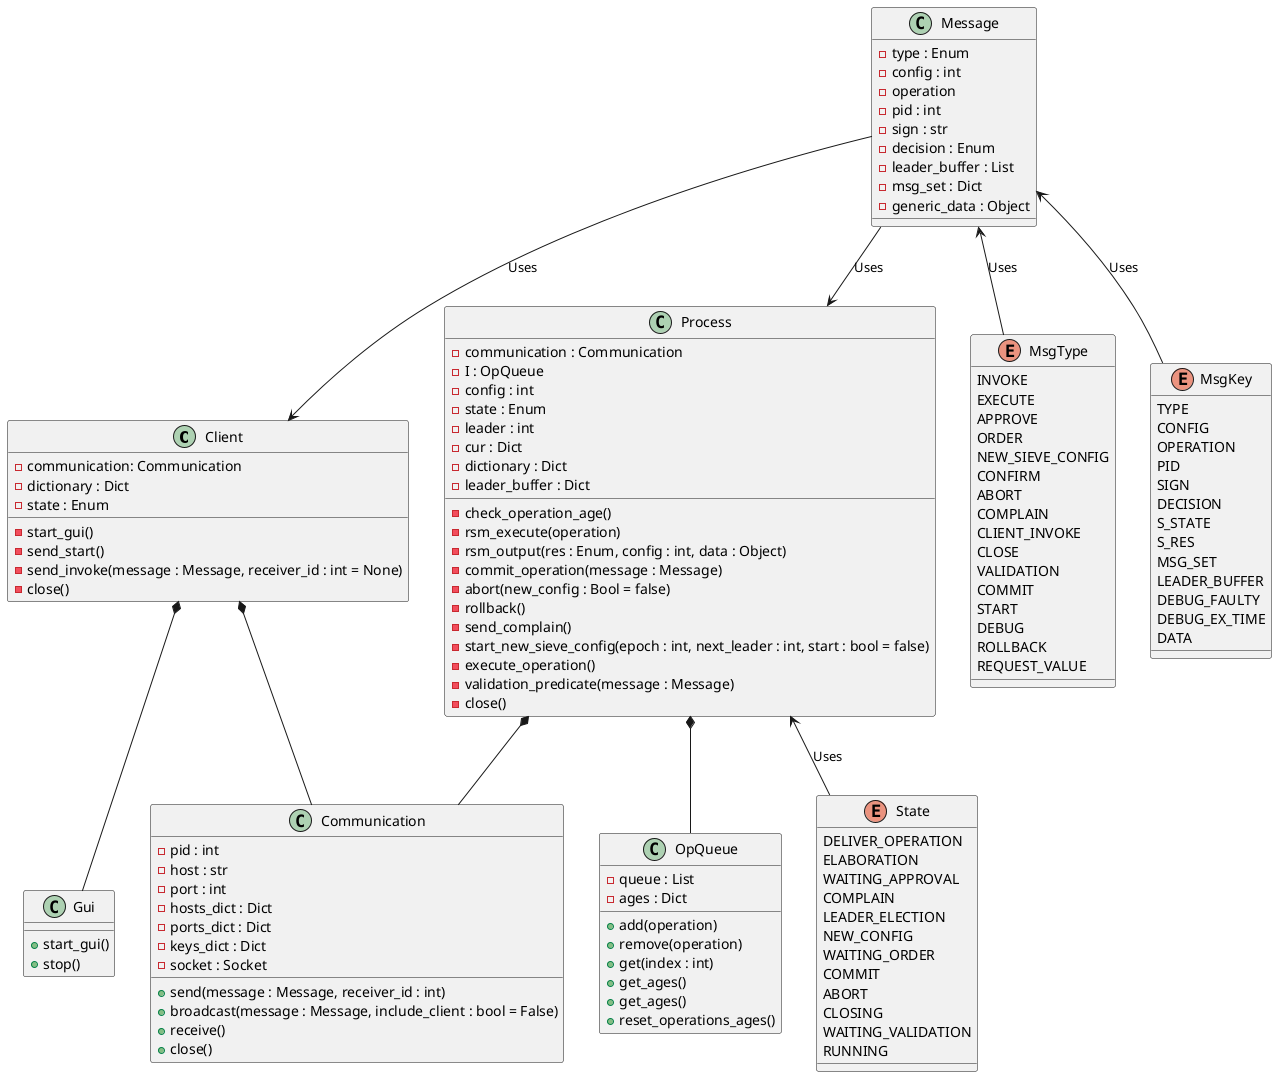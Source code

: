 @startuml classes
'!theme plain

class Client {
    - communication: Communication
    - dictionary : Dict
    - state : Enum
    - start_gui()
    - send_start()
    - send_invoke(message : Message, receiver_id : int = None)
    - close()
}

class Process {
    - communication : Communication
    - I : OpQueue
    - config : int
    - state : Enum
    - leader : int
    - cur : Dict
    - dictionary : Dict
    - leader_buffer : Dict
    - check_operation_age()
    - rsm_execute(operation)
    - rsm_output(res : Enum, config : int, data : Object)
    - commit_operation(message : Message)
    - abort(new_config : Bool = false)
    - rollback()
    - send_complain()
    - start_new_sieve_config(epoch : int, next_leader : int, start : bool = false)
    - execute_operation()
    - validation_predicate(message : Message)
    - close()
}

class Communication {
    - pid : int
    - host : str
    - port : int
    - hosts_dict : Dict
    - ports_dict : Dict
    - keys_dict : Dict
    - socket : Socket
    + send(message : Message, receiver_id : int)
    + broadcast(message : Message, include_client : bool = False)
    + receive()
    + close()
}

class Message {
    - type : Enum
    - config : int
    - operation
    - pid : int
    - sign : str
    - decision : Enum
    - leader_buffer : List
    - msg_set : Dict
    - generic_data : Object
}

Enum State {
    DELIVER_OPERATION
    ELABORATION
    WAITING_APPROVAL
    COMPLAIN
    LEADER_ELECTION
    NEW_CONFIG
    WAITING_ORDER
    COMMIT
    ABORT
    CLOSING
    WAITING_VALIDATION
    RUNNING
}

Enum MsgType {
    INVOKE
    EXECUTE
    APPROVE
    ORDER
    NEW_SIEVE_CONFIG
    CONFIRM
    ABORT
    COMPLAIN
    CLIENT_INVOKE
    CLOSE
    VALIDATION
    COMMIT
    START
    DEBUG
    ROLLBACK
    REQUEST_VALUE
}

Enum MsgKey {
    TYPE
    CONFIG
    OPERATION
    PID
    SIGN
    DECISION
    S_STATE
    S_RES
    MSG_SET
    LEADER_BUFFER
    DEBUG_FAULTY
    DEBUG_EX_TIME
    DATA
}
class OpQueue {
    - queue : List
    - ages : Dict
    + add(operation)
    + remove(operation)
    + get(index : int)
    + get_ages()
    + get_ages()
    + reset_operations_ages()
}
Class Gui {
    + start_gui()
    + stop()
}


Process *-- Communication
Client *-- Communication

Message <-- MsgType : Uses
Message <-- MsgKey : Uses

Process <-- State : Uses
Process *-- OpQueue

Client *-- Gui
Message --> Process : Uses
Message --> Client : Uses
@enduml
